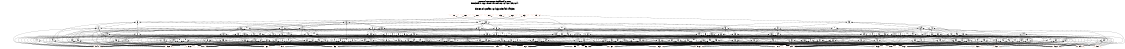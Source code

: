 # Network structure generated by ABC

digraph network {
size = "7.5,10";
center = true;
edge [dir = back];

{
  node [shape = plaintext];
  edge [style = invis];
  LevelTitle1 [label=""];
  LevelTitle2 [label=""];
  Level5 [label = ""];
  Level4 [label = ""];
  Level3 [label = ""];
  Level2 [label = ""];
  Level1 [label = ""];
  Level0 [label = ""];
  LevelTitle1 ->  LevelTitle2 ->  Level5 ->  Level4 ->  Level3 ->  Level2 ->  Level1 ->  Level0;
}

{
  rank = same;
  LevelTitle1;
  title1 [shape=plaintext,
          fontsize=20,
          fontname = "Times-Roman",
          label="Network structure visualized by ABC\nBenchmark \"top\". Time was Wed Oct 16 16:07:39 2024. "
         ];
}

{
  rank = same;
  LevelTitle2;
  title2 [shape=plaintext,
          fontsize=18,
          fontname = "Times-Roman",
          label="The network contains 161 logic nodes and 0 latches.\n"
         ];
}

{
  rank = same;
  Level5;
  Node26 [label = "o_1_", shape = invtriangle, color = coral, fillcolor = coral];
  Node27 [label = "o_2_", shape = invtriangle, color = coral, fillcolor = coral];
  Node28 [label = "o_0_", shape = invtriangle, color = coral, fillcolor = coral];
  Node29 [label = "o_7_", shape = invtriangle, color = coral, fillcolor = coral];
  Node30 [label = "o_5_", shape = invtriangle, color = coral, fillcolor = coral];
  Node31 [label = "o_6_", shape = invtriangle, color = coral, fillcolor = coral];
  Node32 [label = "o_3_", shape = invtriangle, color = coral, fillcolor = coral];
  Node33 [label = "o_4_", shape = invtriangle, color = coral, fillcolor = coral];
}

{
  rank = same;
  Level4;
  Node35 [label = "35\n", shape = ellipse];
  Node83 [label = "83\n", shape = ellipse];
  Node100 [label = "100\n", shape = ellipse];
  Node131 [label = "131\n", shape = ellipse];
  Node150 [label = "150\n", shape = ellipse];
}

{
  rank = same;
  Level3;
  Node36 [label = "36\n", shape = ellipse];
  Node57 [label = "57\n", shape = ellipse];
  Node65 [label = "65\n", shape = ellipse];
  Node71 [label = "71\n", shape = ellipse];
  Node74 [label = "74\n", shape = ellipse];
  Node84 [label = "84\n", shape = ellipse];
  Node93 [label = "93\n", shape = ellipse];
  Node101 [label = "101\n", shape = ellipse];
  Node107 [label = "107\n", shape = ellipse];
  Node132 [label = "132\n", shape = ellipse];
  Node136 [label = "136\n", shape = ellipse];
  Node141 [label = "141\n", shape = ellipse];
  Node151 [label = "151\n", shape = ellipse];
  Node169 [label = "169\n", shape = ellipse];
  Node172 [label = "172\n", shape = ellipse];
}

{
  rank = same;
  Level2;
  Node37 [label = "37\n", shape = ellipse];
  Node40 [label = "40\n", shape = ellipse];
  Node44 [label = "44\n", shape = ellipse];
  Node48 [label = "48\n", shape = ellipse];
  Node52 [label = "52\n", shape = ellipse];
  Node54 [label = "54\n", shape = ellipse];
  Node58 [label = "58\n", shape = ellipse];
  Node60 [label = "60\n", shape = ellipse];
  Node66 [label = "66\n", shape = ellipse];
  Node68 [label = "68\n", shape = ellipse];
  Node72 [label = "72\n", shape = ellipse];
  Node75 [label = "75\n", shape = ellipse];
  Node76 [label = "76\n", shape = ellipse];
  Node85 [label = "85\n", shape = ellipse];
  Node87 [label = "87\n", shape = ellipse];
  Node94 [label = "94\n", shape = ellipse];
  Node98 [label = "98\n", shape = ellipse];
  Node102 [label = "102\n", shape = ellipse];
  Node108 [label = "108\n", shape = ellipse];
  Node110 [label = "110\n", shape = ellipse];
  Node112 [label = "112\n", shape = ellipse];
  Node117 [label = "117\n", shape = ellipse];
  Node122 [label = "122\n", shape = ellipse];
  Node125 [label = "125\n", shape = ellipse];
  Node126 [label = "126\n", shape = ellipse];
  Node127 [label = "127\n", shape = ellipse];
  Node128 [label = "128\n", shape = ellipse];
  Node130 [label = "130\n", shape = ellipse];
  Node133 [label = "133\n", shape = ellipse];
  Node137 [label = "137\n", shape = ellipse];
  Node140 [label = "140\n", shape = ellipse];
  Node142 [label = "142\n", shape = ellipse];
  Node144 [label = "144\n", shape = ellipse];
  Node146 [label = "146\n", shape = ellipse];
  Node148 [label = "148\n", shape = ellipse];
  Node149 [label = "149\n", shape = ellipse];
  Node152 [label = "152\n", shape = ellipse];
  Node159 [label = "159\n", shape = ellipse];
  Node162 [label = "162\n", shape = ellipse];
  Node165 [label = "165\n", shape = ellipse];
  Node170 [label = "170\n", shape = ellipse];
  Node173 [label = "173\n", shape = ellipse];
  Node177 [label = "177\n", shape = ellipse];
  Node179 [label = "179\n", shape = ellipse];
  Node182 [label = "182\n", shape = ellipse];
  Node185 [label = "185\n", shape = ellipse];
  Node188 [label = "188\n", shape = ellipse];
  Node193 [label = "193\n", shape = ellipse];
  Node194 [label = "194\n", shape = ellipse];
}

{
  rank = same;
  Level1;
  Node38 [label = "38\n", shape = ellipse];
  Node39 [label = "39\n", shape = ellipse];
  Node41 [label = "41\n", shape = ellipse];
  Node42 [label = "42\n", shape = ellipse];
  Node43 [label = "43\n", shape = ellipse];
  Node45 [label = "45\n", shape = ellipse];
  Node46 [label = "46\n", shape = ellipse];
  Node47 [label = "47\n", shape = ellipse];
  Node49 [label = "49\n", shape = ellipse];
  Node50 [label = "50\n", shape = ellipse];
  Node51 [label = "51\n", shape = ellipse];
  Node53 [label = "53\n", shape = ellipse];
  Node55 [label = "55\n", shape = ellipse];
  Node56 [label = "56\n", shape = ellipse];
  Node59 [label = "59\n", shape = ellipse];
  Node61 [label = "61\n", shape = ellipse];
  Node62 [label = "62\n", shape = ellipse];
  Node63 [label = "63\n", shape = ellipse];
  Node64 [label = "64\n", shape = ellipse];
  Node67 [label = "67\n", shape = ellipse];
  Node69 [label = "69\n", shape = ellipse];
  Node70 [label = "70\n", shape = ellipse];
  Node73 [label = "73\n", shape = ellipse];
  Node77 [label = "77\n", shape = ellipse];
  Node78 [label = "78\n", shape = ellipse];
  Node79 [label = "79\n", shape = ellipse];
  Node80 [label = "80\n", shape = ellipse];
  Node81 [label = "81\n", shape = ellipse];
  Node82 [label = "82\n", shape = ellipse];
  Node86 [label = "86\n", shape = ellipse];
  Node88 [label = "88\n", shape = ellipse];
  Node89 [label = "89\n", shape = ellipse];
  Node90 [label = "90\n", shape = ellipse];
  Node91 [label = "91\n", shape = ellipse];
  Node92 [label = "92\n", shape = ellipse];
  Node95 [label = "95\n", shape = ellipse];
  Node96 [label = "96\n", shape = ellipse];
  Node97 [label = "97\n", shape = ellipse];
  Node99 [label = "99\n", shape = ellipse];
  Node103 [label = "103\n", shape = ellipse];
  Node104 [label = "104\n", shape = ellipse];
  Node105 [label = "105\n", shape = ellipse];
  Node106 [label = "106\n", shape = ellipse];
  Node109 [label = "109\n", shape = ellipse];
  Node111 [label = "111\n", shape = ellipse];
  Node113 [label = "113\n", shape = ellipse];
  Node114 [label = "114\n", shape = ellipse];
  Node115 [label = "115\n", shape = ellipse];
  Node116 [label = "116\n", shape = ellipse];
  Node118 [label = "118\n", shape = ellipse];
  Node119 [label = "119\n", shape = ellipse];
  Node120 [label = "120\n", shape = ellipse];
  Node121 [label = "121\n", shape = ellipse];
  Node123 [label = "123\n", shape = ellipse];
  Node124 [label = "124\n", shape = ellipse];
  Node129 [label = "129\n", shape = ellipse];
  Node134 [label = "134\n", shape = ellipse];
  Node135 [label = "135\n", shape = ellipse];
  Node138 [label = "138\n", shape = ellipse];
  Node139 [label = "139\n", shape = ellipse];
  Node143 [label = "143\n", shape = ellipse];
  Node145 [label = "145\n", shape = ellipse];
  Node147 [label = "147\n", shape = ellipse];
  Node153 [label = "153\n", shape = ellipse];
  Node154 [label = "154\n", shape = ellipse];
  Node155 [label = "155\n", shape = ellipse];
  Node156 [label = "156\n", shape = ellipse];
  Node157 [label = "157\n", shape = ellipse];
  Node158 [label = "158\n", shape = ellipse];
  Node160 [label = "160\n", shape = ellipse];
  Node161 [label = "161\n", shape = ellipse];
  Node163 [label = "163\n", shape = ellipse];
  Node164 [label = "164\n", shape = ellipse];
  Node166 [label = "166\n", shape = ellipse];
  Node167 [label = "167\n", shape = ellipse];
  Node168 [label = "168\n", shape = ellipse];
  Node171 [label = "171\n", shape = ellipse];
  Node174 [label = "174\n", shape = ellipse];
  Node175 [label = "175\n", shape = ellipse];
  Node176 [label = "176\n", shape = ellipse];
  Node178 [label = "178\n", shape = ellipse];
  Node180 [label = "180\n", shape = ellipse];
  Node181 [label = "181\n", shape = ellipse];
  Node183 [label = "183\n", shape = ellipse];
  Node184 [label = "184\n", shape = ellipse];
  Node186 [label = "186\n", shape = ellipse];
  Node187 [label = "187\n", shape = ellipse];
  Node189 [label = "189\n", shape = ellipse];
  Node190 [label = "190\n", shape = ellipse];
  Node191 [label = "191\n", shape = ellipse];
  Node192 [label = "192\n", shape = ellipse];
  Node195 [label = "195\n", shape = ellipse];
}

{
  rank = same;
  Level0;
  Node1 [label = "i_20_", shape = triangle, color = coral, fillcolor = coral];
  Node2 [label = "i_9_", shape = triangle, color = coral, fillcolor = coral];
  Node3 [label = "i_10_", shape = triangle, color = coral, fillcolor = coral];
  Node4 [label = "i_7_", shape = triangle, color = coral, fillcolor = coral];
  Node5 [label = "i_8_", shape = triangle, color = coral, fillcolor = coral];
  Node6 [label = "i_5_", shape = triangle, color = coral, fillcolor = coral];
  Node7 [label = "i_6_", shape = triangle, color = coral, fillcolor = coral];
  Node8 [label = "i_14_", shape = triangle, color = coral, fillcolor = coral];
  Node9 [label = "i_3_", shape = triangle, color = coral, fillcolor = coral];
  Node10 [label = "i_13_", shape = triangle, color = coral, fillcolor = coral];
  Node11 [label = "i_4_", shape = triangle, color = coral, fillcolor = coral];
  Node12 [label = "i_12_", shape = triangle, color = coral, fillcolor = coral];
  Node13 [label = "i_1_", shape = triangle, color = coral, fillcolor = coral];
  Node14 [label = "i_11_", shape = triangle, color = coral, fillcolor = coral];
  Node15 [label = "i_2_", shape = triangle, color = coral, fillcolor = coral];
  Node16 [label = "i_23_", shape = triangle, color = coral, fillcolor = coral];
  Node17 [label = "i_18_", shape = triangle, color = coral, fillcolor = coral];
  Node18 [label = "i_24_", shape = triangle, color = coral, fillcolor = coral];
  Node19 [label = "i_17_", shape = triangle, color = coral, fillcolor = coral];
  Node20 [label = "i_0_", shape = triangle, color = coral, fillcolor = coral];
  Node21 [label = "i_21_", shape = triangle, color = coral, fillcolor = coral];
  Node22 [label = "i_16_", shape = triangle, color = coral, fillcolor = coral];
  Node23 [label = "i_22_", shape = triangle, color = coral, fillcolor = coral];
  Node24 [label = "i_15_", shape = triangle, color = coral, fillcolor = coral];
  Node25 [label = "i_19_", shape = triangle, color = coral, fillcolor = coral];
}

title1 -> title2 [style = invis];
title2 -> Node26 [style = invis];
title2 -> Node27 [style = invis];
title2 -> Node28 [style = invis];
title2 -> Node29 [style = invis];
title2 -> Node30 [style = invis];
title2 -> Node31 [style = invis];
title2 -> Node32 [style = invis];
title2 -> Node33 [style = invis];
Node26 -> Node27 [style = invis];
Node27 -> Node28 [style = invis];
Node28 -> Node29 [style = invis];
Node29 -> Node30 [style = invis];
Node30 -> Node31 [style = invis];
Node31 -> Node32 [style = invis];
Node32 -> Node33 [style = invis];
Node26 -> Node35 [style = solid];
Node27 -> Node74 [style = solid];
Node28 -> Node83 [style = solid];
Node29 -> Node93 [style = solid];
Node30 -> Node98 [style = solid];
Node31 -> Node100 [style = solid];
Node32 -> Node131 [style = solid];
Node33 -> Node150 [style = solid];
Node35 -> Node36 [style = solid];
Node35 -> Node57 [style = solid];
Node35 -> Node65 [style = solid];
Node35 -> Node71 [style = solid];
Node36 -> Node37 [style = solid];
Node36 -> Node40 [style = solid];
Node36 -> Node44 [style = solid];
Node36 -> Node48 [style = solid];
Node36 -> Node52 [style = solid];
Node36 -> Node54 [style = solid];
Node37 -> Node38 [style = solid];
Node37 -> Node39 [style = solid];
Node37 -> Node2 [style = solid];
Node37 -> Node12 [style = solid];
Node38 -> Node5 [style = solid];
Node38 -> Node7 [style = solid];
Node39 -> Node1 [style = solid];
Node39 -> Node3 [style = solid];
Node39 -> Node14 [style = solid];
Node39 -> Node21 [style = solid];
Node40 -> Node41 [style = solid];
Node40 -> Node42 [style = solid];
Node40 -> Node43 [style = solid];
Node40 -> Node23 [style = solid];
Node41 -> Node9 [style = solid];
Node41 -> Node13 [style = solid];
Node41 -> Node15 [style = solid];
Node42 -> Node16 [style = solid];
Node42 -> Node18 [style = solid];
Node43 -> Node8 [style = solid];
Node43 -> Node11 [style = solid];
Node43 -> Node19 [style = solid];
Node43 -> Node22 [style = solid];
Node44 -> Node45 [style = solid];
Node44 -> Node46 [style = solid];
Node44 -> Node47 [style = solid];
Node45 -> Node1 [style = solid];
Node45 -> Node5 [style = solid];
Node45 -> Node6 [style = solid];
Node45 -> Node7 [style = solid];
Node45 -> Node19 [style = solid];
Node45 -> Node25 [style = solid];
Node46 -> Node2 [style = solid];
Node46 -> Node9 [style = solid];
Node46 -> Node11 [style = solid];
Node46 -> Node12 [style = solid];
Node46 -> Node13 [style = solid];
Node46 -> Node14 [style = solid];
Node47 -> Node8 [style = solid];
Node47 -> Node10 [style = solid];
Node47 -> Node16 [style = solid];
Node47 -> Node18 [style = solid];
Node47 -> Node22 [style = solid];
Node47 -> Node23 [style = solid];
Node48 -> Node49 [style = solid];
Node48 -> Node46 [style = solid];
Node48 -> Node50 [style = solid];
Node48 -> Node51 [style = solid];
Node48 -> Node8 [style = solid];
Node48 -> Node22 [style = solid];
Node49 -> Node5 [style = solid];
Node49 -> Node7 [style = solid];
Node50 -> Node1 [style = solid];
Node50 -> Node16 [style = solid];
Node50 -> Node18 [style = solid];
Node50 -> Node19 [style = solid];
Node50 -> Node23 [style = solid];
Node51 -> Node4 [style = solid];
Node51 -> Node6 [style = solid];
Node52 -> Node53 [style = solid];
Node52 -> Node7 [style = solid];
Node52 -> Node8 [style = solid];
Node52 -> Node9 [style = solid];
Node52 -> Node11 [style = solid];
Node53 -> Node1 [style = solid];
Node53 -> Node2 [style = solid];
Node53 -> Node3 [style = solid];
Node53 -> Node5 [style = solid];
Node54 -> Node55 [style = solid];
Node54 -> Node56 [style = solid];
Node54 -> Node16 [style = solid];
Node54 -> Node18 [style = solid];
Node54 -> Node23 [style = solid];
Node55 -> Node13 [style = solid];
Node55 -> Node15 [style = solid];
Node55 -> Node20 [style = solid];
Node56 -> Node12 [style = solid];
Node56 -> Node14 [style = solid];
Node56 -> Node19 [style = solid];
Node56 -> Node22 [style = solid];
Node57 -> Node58 [style = solid];
Node57 -> Node60 [style = solid];
Node57 -> Node61 [style = solid];
Node57 -> Node62 [style = solid];
Node57 -> Node63 [style = solid];
Node57 -> Node64 [style = solid];
Node58 -> Node59 [style = solid];
Node58 -> Node18 [style = solid];
Node58 -> Node19 [style = solid];
Node58 -> Node22 [style = solid];
Node58 -> Node23 [style = solid];
Node59 -> Node1 [style = solid];
Node59 -> Node8 [style = solid];
Node59 -> Node16 [style = solid];
Node59 -> Node17 [style = solid];
Node60 -> Node38 [style = solid];
Node60 -> Node6 [style = solid];
Node60 -> Node16 [style = solid];
Node60 -> Node23 [style = solid];
Node61 -> Node9 [style = solid];
Node61 -> Node11 [style = solid];
Node61 -> Node13 [style = solid];
Node62 -> Node2 [style = solid];
Node62 -> Node5 [style = solid];
Node62 -> Node7 [style = solid];
Node62 -> Node10 [style = solid];
Node62 -> Node12 [style = solid];
Node62 -> Node14 [style = solid];
Node63 -> Node8 [style = solid];
Node63 -> Node10 [style = solid];
Node63 -> Node24 [style = solid];
Node64 -> Node1 [style = solid];
Node64 -> Node2 [style = solid];
Node64 -> Node12 [style = solid];
Node64 -> Node14 [style = solid];
Node64 -> Node19 [style = solid];
Node64 -> Node22 [style = solid];
Node65 -> Node66 [style = solid];
Node65 -> Node68 [style = solid];
Node65 -> Node70 [style = solid];
Node65 -> Node2 [style = solid];
Node65 -> Node12 [style = solid];
Node65 -> Node14 [style = solid];
Node66 -> Node49 [style = solid];
Node66 -> Node67 [style = solid];
Node66 -> Node8 [style = solid];
Node66 -> Node16 [style = solid];
Node66 -> Node22 [style = solid];
Node66 -> Node23 [style = solid];
Node67 -> Node6 [style = solid];
Node67 -> Node10 [style = solid];
Node68 -> Node46 [style = solid];
Node68 -> Node50 [style = solid];
Node68 -> Node69 [style = solid];
Node68 -> Node8 [style = solid];
Node68 -> Node10 [style = solid];
Node68 -> Node22 [style = solid];
Node69 -> Node4 [style = solid];
Node69 -> Node5 [style = solid];
Node69 -> Node7 [style = solid];
Node70 -> Node1 [style = solid];
Node70 -> Node9 [style = solid];
Node70 -> Node11 [style = solid];
Node70 -> Node13 [style = solid];
Node70 -> Node19 [style = solid];
Node70 -> Node25 [style = solid];
Node71 -> Node58 [style = solid];
Node71 -> Node72 [style = solid];
Node71 -> Node42 [style = solid];
Node71 -> Node73 [style = solid];
Node71 -> Node23 [style = solid];
Node72 -> Node38 [style = solid];
Node72 -> Node61 [style = solid];
Node72 -> Node2 [style = solid];
Node72 -> Node6 [style = solid];
Node72 -> Node12 [style = solid];
Node72 -> Node14 [style = solid];
Node73 -> Node1 [style = solid];
Node73 -> Node8 [style = solid];
Node73 -> Node10 [style = solid];
Node73 -> Node19 [style = solid];
Node73 -> Node22 [style = solid];
Node73 -> Node24 [style = solid];
Node74 -> Node75 [style = solid];
Node74 -> Node76 [style = solid];
Node74 -> Node82 [style = solid];
Node74 -> Node1 [style = solid];
Node74 -> Node17 [style = solid];
Node74 -> Node18 [style = solid];
Node75 -> Node39 [style = solid];
Node75 -> Node41 [style = solid];
Node75 -> Node7 [style = solid];
Node75 -> Node8 [style = solid];
Node75 -> Node18 [style = solid];
Node76 -> Node77 [style = solid];
Node76 -> Node78 [style = solid];
Node76 -> Node79 [style = solid];
Node76 -> Node80 [style = solid];
Node76 -> Node81 [style = solid];
Node76 -> Node24 [style = solid];
Node77 -> Node1 [style = solid];
Node77 -> Node8 [style = solid];
Node78 -> Node6 [style = solid];
Node78 -> Node9 [style = solid];
Node78 -> Node13 [style = solid];
Node79 -> Node1 [style = solid];
Node79 -> Node7 [style = solid];
Node79 -> Node8 [style = solid];
Node79 -> Node14 [style = solid];
Node79 -> Node17 [style = solid];
Node79 -> Node18 [style = solid];
Node80 -> Node6 [style = solid];
Node80 -> Node7 [style = solid];
Node80 -> Node9 [style = solid];
Node80 -> Node10 [style = solid];
Node80 -> Node13 [style = solid];
Node80 -> Node14 [style = solid];
Node81 -> Node7 [style = solid];
Node81 -> Node10 [style = solid];
Node81 -> Node14 [style = solid];
Node81 -> Node18 [style = solid];
Node82 -> Node7 [style = solid];
Node82 -> Node8 [style = solid];
Node82 -> Node9 [style = solid];
Node82 -> Node10 [style = solid];
Node82 -> Node13 [style = solid];
Node82 -> Node14 [style = solid];
Node83 -> Node84 [style = solid];
Node83 -> Node87 [style = solid];
Node83 -> Node89 [style = solid];
Node83 -> Node90 [style = solid];
Node83 -> Node91 [style = solid];
Node83 -> Node92 [style = solid];
Node84 -> Node85 [style = solid];
Node84 -> Node86 [style = solid];
Node84 -> Node1 [style = solid];
Node84 -> Node8 [style = solid];
Node84 -> Node14 [style = solid];
Node84 -> Node18 [style = solid];
Node85 -> Node55 [style = solid];
Node85 -> Node3 [style = solid];
Node85 -> Node7 [style = solid];
Node85 -> Node9 [style = solid];
Node85 -> Node18 [style = solid];
Node86 -> Node4 [style = solid];
Node86 -> Node7 [style = solid];
Node86 -> Node9 [style = solid];
Node86 -> Node10 [style = solid];
Node86 -> Node13 [style = solid];
Node86 -> Node14 [style = solid];
Node87 -> Node88 [style = solid];
Node87 -> Node7 [style = solid];
Node87 -> Node10 [style = solid];
Node87 -> Node14 [style = solid];
Node88 -> Node6 [style = solid];
Node88 -> Node9 [style = solid];
Node88 -> Node13 [style = solid];
Node89 -> Node6 [style = solid];
Node89 -> Node9 [style = solid];
Node89 -> Node13 [style = solid];
Node90 -> Node1 [style = solid];
Node90 -> Node4 [style = solid];
Node90 -> Node7 [style = solid];
Node90 -> Node8 [style = solid];
Node90 -> Node14 [style = solid];
Node90 -> Node18 [style = solid];
Node91 -> Node1 [style = solid];
Node91 -> Node8 [style = solid];
Node91 -> Node25 [style = solid];
Node92 -> Node7 [style = solid];
Node92 -> Node10 [style = solid];
Node92 -> Node14 [style = solid];
Node92 -> Node18 [style = solid];
Node93 -> Node94 [style = solid];
Node93 -> Node6 [style = solid];
Node93 -> Node10 [style = solid];
Node93 -> Node17 [style = solid];
Node93 -> Node18 [style = solid];
Node93 -> Node24 [style = solid];
Node94 -> Node95 [style = solid];
Node94 -> Node96 [style = solid];
Node94 -> Node97 [style = solid];
Node94 -> Node6 [style = solid];
Node95 -> Node17 [style = solid];
Node95 -> Node18 [style = solid];
Node96 -> Node3 [style = solid];
Node96 -> Node15 [style = solid];
Node97 -> Node18 [style = solid];
Node97 -> Node21 [style = solid];
Node98 -> Node99 [style = solid];
Node98 -> Node4 [style = solid];
Node98 -> Node6 [style = solid];
Node98 -> Node10 [style = solid];
Node98 -> Node18 [style = solid];
Node98 -> Node25 [style = solid];
Node99 -> Node3 [style = solid];
Node99 -> Node15 [style = solid];
Node99 -> Node20 [style = solid];
Node100 -> Node101 [style = solid];
Node100 -> Node107 [style = solid];
Node100 -> Node126 [style = solid];
Node100 -> Node127 [style = solid];
Node100 -> Node128 [style = solid];
Node100 -> Node130 [style = solid];
Node101 -> Node102 [style = solid];
Node101 -> Node105 [style = solid];
Node101 -> Node106 [style = solid];
Node101 -> Node6 [style = solid];
Node101 -> Node10 [style = solid];
Node101 -> Node14 [style = solid];
Node102 -> Node103 [style = solid];
Node102 -> Node104 [style = solid];
Node102 -> Node4 [style = solid];
Node102 -> Node8 [style = solid];
Node102 -> Node10 [style = solid];
Node102 -> Node14 [style = solid];
Node103 -> Node1 [style = solid];
Node103 -> Node17 [style = solid];
Node103 -> Node18 [style = solid];
Node104 -> Node1 [style = solid];
Node104 -> Node8 [style = solid];
Node104 -> Node18 [style = solid];
Node105 -> Node1 [style = solid];
Node105 -> Node8 [style = solid];
Node105 -> Node25 [style = solid];
Node106 -> Node1 [style = solid];
Node106 -> Node8 [style = solid];
Node106 -> Node24 [style = solid];
Node107 -> Node108 [style = solid];
Node107 -> Node110 [style = solid];
Node107 -> Node112 [style = solid];
Node107 -> Node117 [style = solid];
Node107 -> Node122 [style = solid];
Node107 -> Node125 [style = solid];
Node108 -> Node109 [style = solid];
Node108 -> Node3 [style = solid];
Node108 -> Node9 [style = solid];
Node108 -> Node15 [style = solid];
Node108 -> Node18 [style = solid];
Node108 -> Node21 [style = solid];
Node109 -> Node1 [style = solid];
Node109 -> Node3 [style = solid];
Node109 -> Node8 [style = solid];
Node109 -> Node14 [style = solid];
Node110 -> Node111 [style = solid];
Node110 -> Node3 [style = solid];
Node110 -> Node9 [style = solid];
Node110 -> Node15 [style = solid];
Node110 -> Node18 [style = solid];
Node110 -> Node20 [style = solid];
Node111 -> Node6 [style = solid];
Node111 -> Node9 [style = solid];
Node111 -> Node10 [style = solid];
Node111 -> Node18 [style = solid];
Node111 -> Node25 [style = solid];
Node112 -> Node99 [style = solid];
Node112 -> Node113 [style = solid];
Node112 -> Node114 [style = solid];
Node112 -> Node115 [style = solid];
Node112 -> Node116 [style = solid];
Node113 -> Node6 [style = solid];
Node113 -> Node9 [style = solid];
Node113 -> Node10 [style = solid];
Node113 -> Node17 [style = solid];
Node113 -> Node18 [style = solid];
Node113 -> Node24 [style = solid];
Node114 -> Node4 [style = solid];
Node114 -> Node6 [style = solid];
Node114 -> Node9 [style = solid];
Node114 -> Node17 [style = solid];
Node114 -> Node18 [style = solid];
Node115 -> Node1 [style = solid];
Node115 -> Node8 [style = solid];
Node115 -> Node14 [style = solid];
Node115 -> Node18 [style = solid];
Node116 -> Node4 [style = solid];
Node116 -> Node6 [style = solid];
Node116 -> Node9 [style = solid];
Node116 -> Node10 [style = solid];
Node116 -> Node18 [style = solid];
Node116 -> Node25 [style = solid];
Node117 -> Node118 [style = solid];
Node117 -> Node119 [style = solid];
Node117 -> Node120 [style = solid];
Node117 -> Node121 [style = solid];
Node118 -> Node4 [style = solid];
Node118 -> Node7 [style = solid];
Node118 -> Node10 [style = solid];
Node118 -> Node14 [style = solid];
Node118 -> Node18 [style = solid];
Node119 -> Node6 [style = solid];
Node119 -> Node7 [style = solid];
Node119 -> Node10 [style = solid];
Node119 -> Node14 [style = solid];
Node119 -> Node25 [style = solid];
Node120 -> Node6 [style = solid];
Node120 -> Node7 [style = solid];
Node120 -> Node10 [style = solid];
Node120 -> Node14 [style = solid];
Node120 -> Node18 [style = solid];
Node120 -> Node25 [style = solid];
Node121 -> Node3 [style = solid];
Node121 -> Node7 [style = solid];
Node121 -> Node14 [style = solid];
Node121 -> Node15 [style = solid];
Node121 -> Node18 [style = solid];
Node121 -> Node21 [style = solid];
Node122 -> Node123 [style = solid];
Node122 -> Node124 [style = solid];
Node122 -> Node9 [style = solid];
Node122 -> Node18 [style = solid];
Node122 -> Node24 [style = solid];
Node123 -> Node6 [style = solid];
Node123 -> Node10 [style = solid];
Node124 -> Node4 [style = solid];
Node124 -> Node6 [style = solid];
Node124 -> Node7 [style = solid];
Node124 -> Node14 [style = solid];
Node124 -> Node18 [style = solid];
Node125 -> Node95 [style = solid];
Node125 -> Node6 [style = solid];
Node125 -> Node7 [style = solid];
Node125 -> Node10 [style = solid];
Node125 -> Node14 [style = solid];
Node125 -> Node24 [style = solid];
Node126 -> Node103 [style = solid];
Node126 -> Node6 [style = solid];
Node126 -> Node8 [style = solid];
Node126 -> Node14 [style = solid];
Node127 -> Node105 [style = solid];
Node127 -> Node106 [style = solid];
Node127 -> Node6 [style = solid];
Node127 -> Node10 [style = solid];
Node127 -> Node14 [style = solid];
Node127 -> Node18 [style = solid];
Node128 -> Node96 [style = solid];
Node128 -> Node129 [style = solid];
Node128 -> Node7 [style = solid];
Node128 -> Node14 [style = solid];
Node128 -> Node18 [style = solid];
Node128 -> Node20 [style = solid];
Node129 -> Node6 [style = solid];
Node129 -> Node7 [style = solid];
Node129 -> Node10 [style = solid];
Node129 -> Node14 [style = solid];
Node129 -> Node18 [style = solid];
Node129 -> Node24 [style = solid];
Node130 -> Node95 [style = solid];
Node130 -> Node104 [style = solid];
Node130 -> Node4 [style = solid];
Node130 -> Node6 [style = solid];
Node130 -> Node7 [style = solid];
Node130 -> Node14 [style = solid];
Node131 -> Node132 [style = solid];
Node131 -> Node136 [style = solid];
Node131 -> Node141 [style = solid];
Node131 -> Node148 [style = solid];
Node131 -> Node149 [style = solid];
Node131 -> Node41 [style = solid];
Node132 -> Node133 [style = solid];
Node132 -> Node49 [style = solid];
Node132 -> Node55 [style = solid];
Node132 -> Node135 [style = solid];
Node132 -> Node1 [style = solid];
Node132 -> Node18 [style = solid];
Node133 -> Node134 [style = solid];
Node133 -> Node1 [style = solid];
Node133 -> Node8 [style = solid];
Node133 -> Node10 [style = solid];
Node133 -> Node18 [style = solid];
Node133 -> Node25 [style = solid];
Node134 -> Node5 [style = solid];
Node134 -> Node6 [style = solid];
Node134 -> Node7 [style = solid];
Node134 -> Node9 [style = solid];
Node134 -> Node13 [style = solid];
Node134 -> Node14 [style = solid];
Node135 -> Node3 [style = solid];
Node135 -> Node8 [style = solid];
Node135 -> Node9 [style = solid];
Node135 -> Node14 [style = solid];
Node136 -> Node137 [style = solid];
Node136 -> Node140 [style = solid];
Node136 -> Node63 [style = solid];
Node136 -> Node1 [style = solid];
Node137 -> Node138 [style = solid];
Node137 -> Node139 [style = solid];
Node137 -> Node7 [style = solid];
Node137 -> Node9 [style = solid];
Node137 -> Node13 [style = solid];
Node138 -> Node1 [style = solid];
Node138 -> Node8 [style = solid];
Node138 -> Node17 [style = solid];
Node139 -> Node5 [style = solid];
Node139 -> Node10 [style = solid];
Node139 -> Node14 [style = solid];
Node139 -> Node18 [style = solid];
Node140 -> Node38 [style = solid];
Node140 -> Node6 [style = solid];
Node140 -> Node9 [style = solid];
Node140 -> Node13 [style = solid];
Node140 -> Node14 [style = solid];
Node141 -> Node142 [style = solid];
Node141 -> Node144 [style = solid];
Node141 -> Node146 [style = solid];
Node141 -> Node7 [style = solid];
Node141 -> Node9 [style = solid];
Node141 -> Node13 [style = solid];
Node142 -> Node88 [style = solid];
Node142 -> Node143 [style = solid];
Node142 -> Node5 [style = solid];
Node142 -> Node7 [style = solid];
Node142 -> Node14 [style = solid];
Node143 -> Node1 [style = solid];
Node143 -> Node8 [style = solid];
Node143 -> Node10 [style = solid];
Node143 -> Node25 [style = solid];
Node144 -> Node145 [style = solid];
Node144 -> Node1 [style = solid];
Node144 -> Node5 [style = solid];
Node144 -> Node8 [style = solid];
Node144 -> Node14 [style = solid];
Node144 -> Node18 [style = solid];
Node145 -> Node4 [style = solid];
Node145 -> Node10 [style = solid];
Node146 -> Node38 [style = solid];
Node146 -> Node78 [style = solid];
Node146 -> Node138 [style = solid];
Node146 -> Node147 [style = solid];
Node146 -> Node14 [style = solid];
Node146 -> Node18 [style = solid];
Node147 -> Node1 [style = solid];
Node147 -> Node8 [style = solid];
Node147 -> Node10 [style = solid];
Node147 -> Node18 [style = solid];
Node147 -> Node24 [style = solid];
Node148 -> Node38 [style = solid];
Node148 -> Node77 [style = solid];
Node148 -> Node97 [style = solid];
Node148 -> Node3 [style = solid];
Node148 -> Node14 [style = solid];
Node149 -> Node69 [style = solid];
Node149 -> Node89 [style = solid];
Node149 -> Node1 [style = solid];
Node149 -> Node8 [style = solid];
Node149 -> Node14 [style = solid];
Node149 -> Node18 [style = solid];
Node150 -> Node151 [style = solid];
Node150 -> Node169 [style = solid];
Node150 -> Node172 [style = solid];
Node150 -> Node193 [style = solid];
Node150 -> Node194 [style = solid];
Node151 -> Node152 [style = solid];
Node151 -> Node159 [style = solid];
Node151 -> Node162 [style = solid];
Node151 -> Node165 [style = solid];
Node151 -> Node167 [style = solid];
Node151 -> Node168 [style = solid];
Node152 -> Node153 [style = solid];
Node152 -> Node154 [style = solid];
Node152 -> Node155 [style = solid];
Node152 -> Node156 [style = solid];
Node152 -> Node157 [style = solid];
Node152 -> Node158 [style = solid];
Node153 -> Node2 [style = solid];
Node153 -> Node6 [style = solid];
Node153 -> Node10 [style = solid];
Node153 -> Node18 [style = solid];
Node153 -> Node22 [style = solid];
Node153 -> Node24 [style = solid];
Node154 -> Node2 [style = solid];
Node154 -> Node6 [style = solid];
Node154 -> Node10 [style = solid];
Node154 -> Node18 [style = solid];
Node154 -> Node22 [style = solid];
Node154 -> Node25 [style = solid];
Node155 -> Node2 [style = solid];
Node155 -> Node3 [style = solid];
Node155 -> Node15 [style = solid];
Node155 -> Node18 [style = solid];
Node155 -> Node21 [style = solid];
Node155 -> Node22 [style = solid];
Node156 -> Node2 [style = solid];
Node156 -> Node3 [style = solid];
Node156 -> Node15 [style = solid];
Node156 -> Node18 [style = solid];
Node156 -> Node20 [style = solid];
Node156 -> Node22 [style = solid];
Node157 -> Node2 [style = solid];
Node157 -> Node6 [style = solid];
Node157 -> Node10 [style = solid];
Node157 -> Node22 [style = solid];
Node157 -> Node24 [style = solid];
Node157 -> Node25 [style = solid];
Node158 -> Node2 [style = solid];
Node158 -> Node4 [style = solid];
Node158 -> Node6 [style = solid];
Node158 -> Node17 [style = solid];
Node158 -> Node18 [style = solid];
Node158 -> Node22 [style = solid];
Node159 -> Node160 [style = solid];
Node159 -> Node161 [style = solid];
Node159 -> Node18 [style = solid];
Node159 -> Node19 [style = solid];
Node159 -> Node23 [style = solid];
Node159 -> Node25 [style = solid];
Node160 -> Node4 [style = solid];
Node160 -> Node6 [style = solid];
Node160 -> Node22 [style = solid];
Node161 -> Node6 [style = solid];
Node161 -> Node10 [style = solid];
Node161 -> Node18 [style = solid];
Node161 -> Node22 [style = solid];
Node162 -> Node163 [style = solid];
Node162 -> Node164 [style = solid];
Node162 -> Node6 [style = solid];
Node162 -> Node18 [style = solid];
Node162 -> Node19 [style = solid];
Node162 -> Node22 [style = solid];
Node163 -> Node17 [style = solid];
Node163 -> Node18 [style = solid];
Node163 -> Node23 [style = solid];
Node164 -> Node3 [style = solid];
Node164 -> Node15 [style = solid];
Node164 -> Node21 [style = solid];
Node164 -> Node23 [style = solid];
Node165 -> Node67 [style = solid];
Node165 -> Node166 [style = solid];
Node165 -> Node19 [style = solid];
Node165 -> Node22 [style = solid];
Node165 -> Node23 [style = solid];
Node165 -> Node25 [style = solid];
Node166 -> Node10 [style = solid];
Node166 -> Node17 [style = solid];
Node166 -> Node18 [style = solid];
Node166 -> Node19 [style = solid];
Node166 -> Node22 [style = solid];
Node166 -> Node23 [style = solid];
Node167 -> Node6 [style = solid];
Node167 -> Node10 [style = solid];
Node167 -> Node19 [style = solid];
Node167 -> Node22 [style = solid];
Node167 -> Node23 [style = solid];
Node167 -> Node24 [style = solid];
Node168 -> Node4 [style = solid];
Node168 -> Node10 [style = solid];
Node168 -> Node18 [style = solid];
Node168 -> Node19 [style = solid];
Node168 -> Node22 [style = solid];
Node168 -> Node23 [style = solid];
Node169 -> Node170 [style = solid];
Node169 -> Node123 [style = solid];
Node169 -> Node171 [style = solid];
Node169 -> Node11 [style = solid];
Node169 -> Node16 [style = solid];
Node169 -> Node18 [style = solid];
Node170 -> Node123 [style = solid];
Node170 -> Node18 [style = solid];
Node170 -> Node19 [style = solid];
Node170 -> Node22 [style = solid];
Node170 -> Node23 [style = solid];
Node170 -> Node24 [style = solid];
Node171 -> Node22 [style = solid];
Node171 -> Node23 [style = solid];
Node171 -> Node25 [style = solid];
Node172 -> Node173 [style = solid];
Node172 -> Node177 [style = solid];
Node172 -> Node179 [style = solid];
Node172 -> Node182 [style = solid];
Node172 -> Node185 [style = solid];
Node172 -> Node188 [style = solid];
Node173 -> Node174 [style = solid];
Node173 -> Node175 [style = solid];
Node173 -> Node176 [style = solid];
Node173 -> Node10 [style = solid];
Node173 -> Node11 [style = solid];
Node173 -> Node22 [style = solid];
Node174 -> Node22 [style = solid];
Node174 -> Node23 [style = solid];
Node174 -> Node24 [style = solid];
Node175 -> Node16 [style = solid];
Node175 -> Node17 [style = solid];
Node175 -> Node18 [style = solid];
Node175 -> Node23 [style = solid];
Node176 -> Node6 [style = solid];
Node176 -> Node10 [style = solid];
Node176 -> Node11 [style = solid];
Node176 -> Node16 [style = solid];
Node177 -> Node67 [style = solid];
Node177 -> Node145 [style = solid];
Node177 -> Node171 [style = solid];
Node177 -> Node178 [style = solid];
Node177 -> Node11 [style = solid];
Node177 -> Node16 [style = solid];
Node178 -> Node16 [style = solid];
Node178 -> Node18 [style = solid];
Node178 -> Node22 [style = solid];
Node178 -> Node23 [style = solid];
Node179 -> Node96 [style = solid];
Node179 -> Node180 [style = solid];
Node179 -> Node181 [style = solid];
Node179 -> Node11 [style = solid];
Node179 -> Node22 [style = solid];
Node180 -> Node16 [style = solid];
Node180 -> Node18 [style = solid];
Node180 -> Node21 [style = solid];
Node180 -> Node23 [style = solid];
Node181 -> Node4 [style = solid];
Node181 -> Node5 [style = solid];
Node181 -> Node6 [style = solid];
Node181 -> Node10 [style = solid];
Node181 -> Node18 [style = solid];
Node181 -> Node25 [style = solid];
Node182 -> Node96 [style = solid];
Node182 -> Node183 [style = solid];
Node182 -> Node184 [style = solid];
Node182 -> Node16 [style = solid];
Node182 -> Node18 [style = solid];
Node182 -> Node20 [style = solid];
Node183 -> Node11 [style = solid];
Node183 -> Node20 [style = solid];
Node183 -> Node22 [style = solid];
Node183 -> Node23 [style = solid];
Node184 -> Node18 [style = solid];
Node184 -> Node19 [style = solid];
Node184 -> Node22 [style = solid];
Node184 -> Node23 [style = solid];
Node185 -> Node96 [style = solid];
Node185 -> Node97 [style = solid];
Node185 -> Node186 [style = solid];
Node185 -> Node187 [style = solid];
Node185 -> Node5 [style = solid];
Node186 -> Node5 [style = solid];
Node186 -> Node6 [style = solid];
Node186 -> Node10 [style = solid];
Node186 -> Node18 [style = solid];
Node186 -> Node24 [style = solid];
Node187 -> Node2 [style = solid];
Node187 -> Node4 [style = solid];
Node187 -> Node10 [style = solid];
Node187 -> Node17 [style = solid];
Node187 -> Node18 [style = solid];
Node187 -> Node22 [style = solid];
Node188 -> Node175 [style = solid];
Node188 -> Node178 [style = solid];
Node188 -> Node189 [style = solid];
Node188 -> Node190 [style = solid];
Node188 -> Node191 [style = solid];
Node188 -> Node192 [style = solid];
Node189 -> Node6 [style = solid];
Node189 -> Node11 [style = solid];
Node189 -> Node22 [style = solid];
Node190 -> Node4 [style = solid];
Node190 -> Node6 [style = solid];
Node190 -> Node11 [style = solid];
Node191 -> Node5 [style = solid];
Node191 -> Node6 [style = solid];
Node191 -> Node10 [style = solid];
Node191 -> Node18 [style = solid];
Node191 -> Node25 [style = solid];
Node192 -> Node3 [style = solid];
Node192 -> Node5 [style = solid];
Node192 -> Node15 [style = solid];
Node192 -> Node18 [style = solid];
Node192 -> Node20 [style = solid];
Node193 -> Node42 [style = solid];
Node193 -> Node123 [style = solid];
Node193 -> Node174 [style = solid];
Node193 -> Node11 [style = solid];
Node194 -> Node195 [style = solid];
Node194 -> Node4 [style = solid];
Node194 -> Node5 [style = solid];
Node194 -> Node6 [style = solid];
Node194 -> Node17 [style = solid];
Node194 -> Node18 [style = solid];
Node195 -> Node5 [style = solid];
Node195 -> Node6 [style = solid];
Node195 -> Node10 [style = solid];
Node195 -> Node17 [style = solid];
Node195 -> Node18 [style = solid];
Node195 -> Node24 [style = solid];
}

